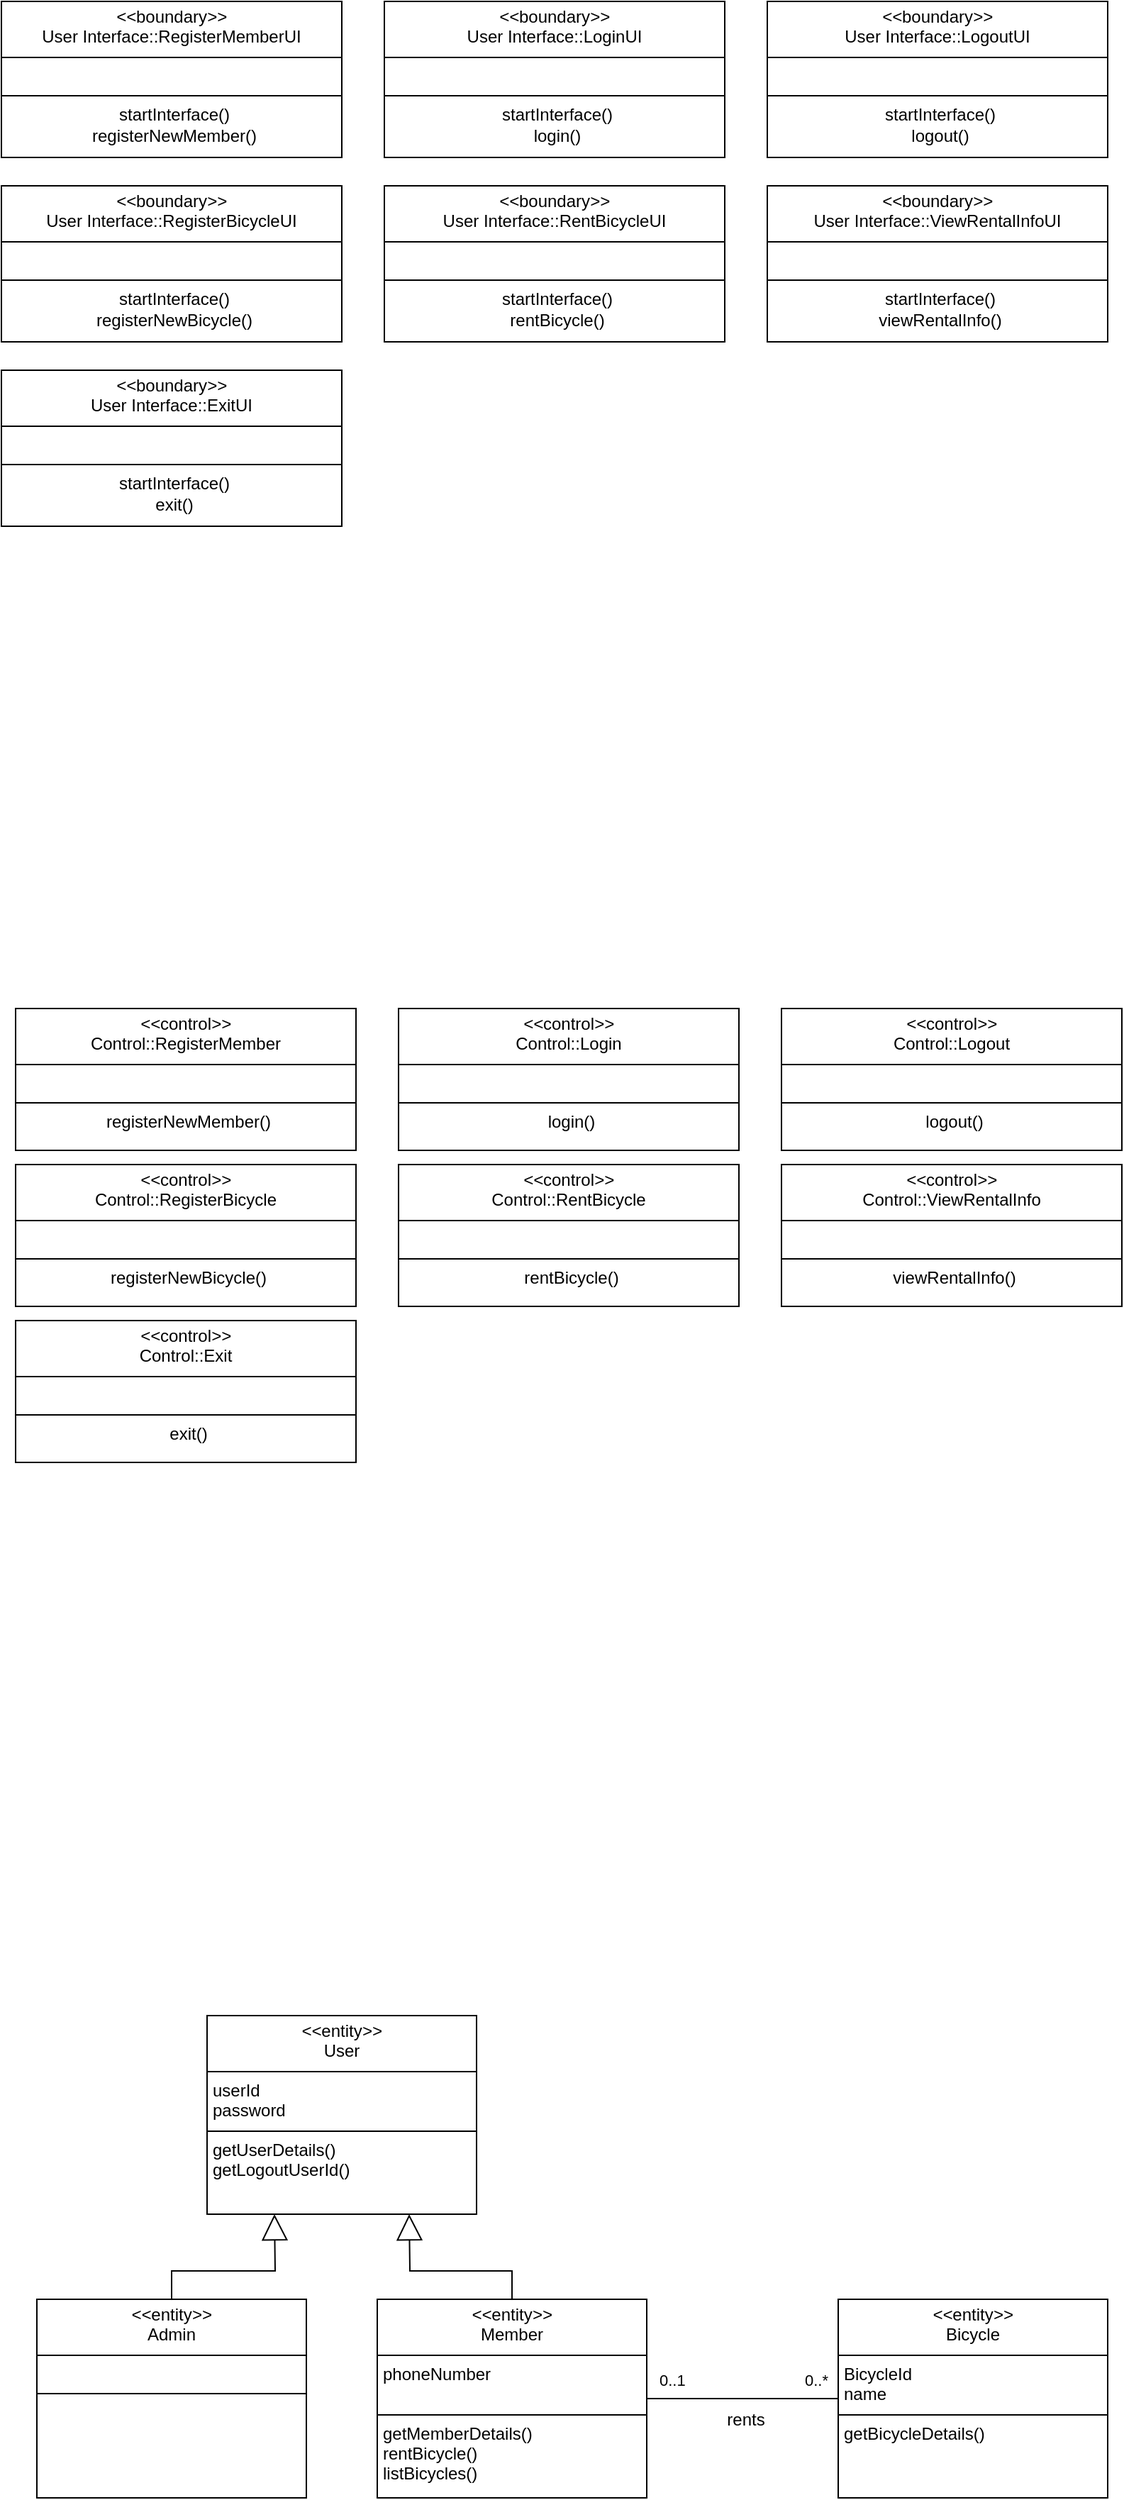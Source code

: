 <mxfile version="26.2.15">
  <diagram name="페이지-1" id="q27Sp5dViEYX4Ptli3lY">
    <mxGraphModel dx="885" dy="676" grid="1" gridSize="10" guides="1" tooltips="1" connect="1" arrows="1" fold="1" page="1" pageScale="1" pageWidth="1000" pageHeight="700" math="0" shadow="0">
      <root>
        <mxCell id="0" />
        <mxCell id="1" parent="0" />
        <mxCell id="6Ib-uSJZimp7045slIcF-28" value="&lt;p style=&quot;margin:0px;margin-top:4px;text-align:center;&quot;&gt;&lt;i&gt;&amp;lt;&amp;lt;&lt;/i&gt;boundary&lt;i&gt;&amp;gt;&amp;gt;&lt;/i&gt;&lt;br&gt;User Interface::&lt;span style=&quot;background-color: transparent; color: light-dark(rgb(0, 0, 0), rgb(255, 255, 255));&quot;&gt;RegisterMemberUI&lt;/span&gt;&lt;/p&gt;&lt;hr size=&quot;1&quot; style=&quot;border-style:solid;&quot;&gt;&lt;br class=&quot;Apple-interchange-newline&quot;&gt;&lt;hr style=&quot;border-style: solid;&quot; size=&quot;1&quot;&gt;&lt;p style=&quot;text-align: center; margin: 0px 0px 0px 4px;&quot;&gt;startInterface()&lt;span style=&quot;&quot;&gt;&lt;br&gt;registerNewMember()&lt;/span&gt;&lt;/p&gt;" style="verticalAlign=top;align=left;overflow=fill;html=1;whiteSpace=wrap;" parent="1" vertex="1">
          <mxGeometry x="10" y="10" width="240" height="110" as="geometry" />
        </mxCell>
        <mxCell id="6Ib-uSJZimp7045slIcF-29" value="&lt;p style=&quot;margin:0px;margin-top:4px;text-align:center;&quot;&gt;&lt;i&gt;&amp;lt;&amp;lt;&lt;/i&gt;boundary&lt;i&gt;&amp;gt;&amp;gt;&lt;/i&gt;&lt;br&gt;User Interface::&lt;span style=&quot;background-color: transparent; color: light-dark(rgb(0, 0, 0), rgb(255, 255, 255));&quot;&gt;Login&lt;/span&gt;&lt;span style=&quot;background-color: transparent; color: light-dark(rgb(0, 0, 0), rgb(255, 255, 255));&quot;&gt;UI&lt;/span&gt;&lt;/p&gt;&lt;hr size=&quot;1&quot; style=&quot;border-style:solid;&quot;&gt;&lt;br class=&quot;Apple-interchange-newline&quot;&gt;&lt;hr style=&quot;border-style: solid;&quot; size=&quot;1&quot;&gt;&lt;p style=&quot;text-align: center; margin: 0px 0px 0px 4px;&quot;&gt;startInterface()&lt;br&gt;login&lt;span style=&quot;color: light-dark(rgb(0, 0, 0), rgb(255, 255, 255)); background-color: transparent;&quot;&gt;()&lt;/span&gt;&lt;/p&gt;" style="verticalAlign=top;align=left;overflow=fill;html=1;whiteSpace=wrap;" parent="1" vertex="1">
          <mxGeometry x="280" y="10" width="240" height="110" as="geometry" />
        </mxCell>
        <mxCell id="6Ib-uSJZimp7045slIcF-30" value="&lt;p style=&quot;margin:0px;margin-top:4px;text-align:center;&quot;&gt;&lt;i&gt;&amp;lt;&amp;lt;&lt;/i&gt;boundary&lt;i&gt;&amp;gt;&amp;gt;&lt;/i&gt;&lt;br&gt;User Interface::Logout&lt;span style=&quot;background-color: transparent; color: light-dark(rgb(0, 0, 0), rgb(255, 255, 255));&quot;&gt;UI&lt;/span&gt;&lt;/p&gt;&lt;hr size=&quot;1&quot; style=&quot;border-style:solid;&quot;&gt;&lt;br class=&quot;Apple-interchange-newline&quot;&gt;&lt;hr style=&quot;border-style: solid;&quot; size=&quot;1&quot;&gt;&lt;p style=&quot;text-align: center; margin: 0px 0px 0px 4px;&quot;&gt;startInterface()&lt;/p&gt;&lt;p style=&quot;text-align: center; margin: 0px 0px 0px 4px;&quot;&gt;logout()&lt;/p&gt;" style="verticalAlign=top;align=left;overflow=fill;html=1;whiteSpace=wrap;" parent="1" vertex="1">
          <mxGeometry x="550" y="10" width="240" height="110" as="geometry" />
        </mxCell>
        <mxCell id="6Ib-uSJZimp7045slIcF-31" value="&lt;p style=&quot;margin:0px;margin-top:4px;text-align:center;&quot;&gt;&lt;i&gt;&amp;lt;&amp;lt;&lt;/i&gt;control&lt;i&gt;&amp;gt;&amp;gt;&lt;/i&gt;&lt;br&gt;Control::&lt;span style=&quot;background-color: transparent; color: light-dark(rgb(0, 0, 0), rgb(255, 255, 255));&quot;&gt;RegisterMember&lt;/span&gt;&lt;/p&gt;&lt;hr size=&quot;1&quot; style=&quot;border-style:solid;&quot;&gt;&lt;p style=&quot;margin: 0px 0px 0px 4px;&quot;&gt;&lt;br&gt;&lt;/p&gt;&lt;hr style=&quot;border-style: solid;&quot; size=&quot;1&quot;&gt;&lt;p style=&quot;text-align: center; margin: 0px 0px 0px 4px;&quot;&gt;&lt;span style=&quot;background-color: transparent; color: light-dark(rgb(0, 0, 0), rgb(255, 255, 255));&quot;&gt;registerNewMember()&lt;/span&gt;&lt;/p&gt;" style="verticalAlign=top;align=left;overflow=fill;html=1;whiteSpace=wrap;" parent="1" vertex="1">
          <mxGeometry x="20" y="720" width="240" height="100" as="geometry" />
        </mxCell>
        <mxCell id="6Ib-uSJZimp7045slIcF-32" value="&lt;p style=&quot;margin:0px;margin-top:4px;text-align:center;&quot;&gt;&lt;i&gt;&amp;lt;&amp;lt;&lt;/i&gt;control&lt;i&gt;&amp;gt;&amp;gt;&lt;/i&gt;&lt;br&gt;Control::&lt;span style=&quot;background-color: transparent; color: light-dark(rgb(0, 0, 0), rgb(255, 255, 255));&quot;&gt;Login&lt;/span&gt;&lt;/p&gt;&lt;hr size=&quot;1&quot; style=&quot;border-style:solid;&quot;&gt;&lt;p style=&quot;margin: 0px 0px 0px 4px;&quot;&gt;&lt;br&gt;&lt;/p&gt;&lt;hr style=&quot;border-style: solid;&quot; size=&quot;1&quot;&gt;&lt;p style=&quot;text-align: center; margin: 0px 0px 0px 4px;&quot;&gt;login()&lt;/p&gt;" style="verticalAlign=top;align=left;overflow=fill;html=1;whiteSpace=wrap;" parent="1" vertex="1">
          <mxGeometry x="290" y="720" width="240" height="100" as="geometry" />
        </mxCell>
        <mxCell id="6Ib-uSJZimp7045slIcF-33" value="&lt;p style=&quot;margin:0px;margin-top:4px;text-align:center;&quot;&gt;&lt;i&gt;&amp;lt;&amp;lt;&lt;/i&gt;control&lt;i&gt;&amp;gt;&amp;gt;&lt;/i&gt;&lt;br&gt;Control::&lt;span style=&quot;background-color: transparent; color: light-dark(rgb(0, 0, 0), rgb(255, 255, 255));&quot;&gt;Logout&lt;/span&gt;&lt;/p&gt;&lt;hr size=&quot;1&quot; style=&quot;border-style:solid;&quot;&gt;&lt;p style=&quot;margin: 0px 0px 0px 4px;&quot;&gt;&lt;br&gt;&lt;/p&gt;&lt;hr style=&quot;border-style: solid;&quot; size=&quot;1&quot;&gt;&lt;p style=&quot;text-align: center; margin: 0px 0px 0px 4px;&quot;&gt;logout()&lt;/p&gt;" style="verticalAlign=top;align=left;overflow=fill;html=1;whiteSpace=wrap;" parent="1" vertex="1">
          <mxGeometry x="560" y="720" width="240" height="100" as="geometry" />
        </mxCell>
        <mxCell id="6Ib-uSJZimp7045slIcF-34" value="&lt;p style=&quot;margin:0px;margin-top:4px;text-align:center;&quot;&gt;&lt;i&gt;&amp;lt;&amp;lt;&lt;/i&gt;boundary&lt;i&gt;&amp;gt;&amp;gt;&lt;/i&gt;&lt;br&gt;User Interface::&lt;span style=&quot;background-color: transparent; text-align: left;&quot;&gt;RegisterBicycleUI&lt;/span&gt;&lt;/p&gt;&lt;hr size=&quot;1&quot; style=&quot;border-style:solid;&quot;&gt;&lt;p style=&quot;text-align: center; margin: 0px 0px 0px 4px;&quot;&gt;&lt;br class=&quot;Apple-interchange-newline&quot;&gt;&lt;/p&gt;&lt;hr style=&quot;border-style: solid;&quot; size=&quot;1&quot;&gt;&lt;p style=&quot;text-align: center; margin: 0px 0px 0px 4px;&quot;&gt;startInterface()&lt;/p&gt;&lt;p style=&quot;text-align: center; margin: 0px 0px 0px 4px;&quot;&gt;registerNewBicycle()&lt;/p&gt;" style="verticalAlign=top;align=left;overflow=fill;html=1;whiteSpace=wrap;" parent="1" vertex="1">
          <mxGeometry x="10" y="140" width="240" height="110" as="geometry" />
        </mxCell>
        <mxCell id="6Ib-uSJZimp7045slIcF-35" value="&lt;p style=&quot;margin:0px;margin-top:4px;text-align:center;&quot;&gt;&lt;i&gt;&amp;lt;&amp;lt;&lt;/i&gt;control&lt;i&gt;&amp;gt;&amp;gt;&lt;/i&gt;&lt;br&gt;Control::&lt;span style=&quot;background-color: transparent; text-align: left;&quot;&gt;RegisterBicycle&lt;/span&gt;&lt;/p&gt;&lt;hr size=&quot;1&quot; style=&quot;border-style:solid;&quot;&gt;&lt;br class=&quot;Apple-interchange-newline&quot;&gt;&lt;hr style=&quot;border-style: solid;&quot; size=&quot;1&quot;&gt;&lt;p style=&quot;text-align: center; margin: 0px 0px 0px 4px;&quot;&gt;registerNewBicycle()&lt;/p&gt;" style="verticalAlign=top;align=left;overflow=fill;html=1;whiteSpace=wrap;" parent="1" vertex="1">
          <mxGeometry x="20" y="830" width="240" height="100" as="geometry" />
        </mxCell>
        <mxCell id="6Ib-uSJZimp7045slIcF-36" value="&lt;p style=&quot;margin:0px;margin-top:4px;text-align:center;&quot;&gt;&lt;i&gt;&amp;lt;&amp;lt;&lt;/i&gt;boundary&lt;i&gt;&amp;gt;&amp;gt;&lt;/i&gt;&lt;br&gt;User Interface:&lt;span style=&quot;background-color: transparent; color: light-dark(rgb(0, 0, 0), rgb(255, 255, 255));&quot;&gt;:RentBicycleUI&lt;/span&gt;&lt;/p&gt;&lt;hr size=&quot;1&quot; style=&quot;border-style:solid;&quot;&gt;&lt;br class=&quot;Apple-interchange-newline&quot;&gt;&lt;hr style=&quot;border-style: solid;&quot; size=&quot;1&quot;&gt;&lt;p style=&quot;text-align: center; margin: 0px 0px 0px 4px;&quot;&gt;startInterface()&lt;/p&gt;&lt;p style=&quot;text-align: center; margin: 0px 0px 0px 4px;&quot;&gt;rentBicycle()&lt;/p&gt;" style="verticalAlign=top;align=left;overflow=fill;html=1;whiteSpace=wrap;" parent="1" vertex="1">
          <mxGeometry x="280" y="140" width="240" height="110" as="geometry" />
        </mxCell>
        <mxCell id="6Ib-uSJZimp7045slIcF-37" value="&lt;p style=&quot;margin:0px;margin-top:4px;text-align:center;&quot;&gt;&lt;i&gt;&amp;lt;&amp;lt;&lt;/i&gt;control&lt;i&gt;&amp;gt;&amp;gt;&lt;/i&gt;&lt;br&gt;Control::&lt;span style=&quot;background-color: transparent; color: light-dark(rgb(0, 0, 0), rgb(255, 255, 255));&quot;&gt;RentBicycle&lt;/span&gt;&lt;/p&gt;&lt;hr size=&quot;1&quot; style=&quot;border-style:solid;&quot;&gt;&lt;p style=&quot;text-align: center; margin: 0px 0px 0px 4px;&quot;&gt;&lt;br class=&quot;Apple-interchange-newline&quot;&gt;&lt;/p&gt;&lt;hr style=&quot;border-style: solid;&quot; size=&quot;1&quot;&gt;&lt;p style=&quot;text-align: center; margin: 0px 0px 0px 4px;&quot;&gt;rentBicycle()&lt;/p&gt;" style="verticalAlign=top;align=left;overflow=fill;html=1;whiteSpace=wrap;" parent="1" vertex="1">
          <mxGeometry x="290" y="830" width="240" height="100" as="geometry" />
        </mxCell>
        <mxCell id="6Ib-uSJZimp7045slIcF-38" value="&lt;p style=&quot;margin:0px;margin-top:4px;text-align:center;&quot;&gt;&lt;i&gt;&amp;lt;&amp;lt;&lt;/i&gt;boundary&lt;i&gt;&amp;gt;&amp;gt;&lt;/i&gt;&lt;br&gt;User Interface:&lt;span style=&quot;background-color: transparent; color: light-dark(rgb(0, 0, 0), rgb(255, 255, 255));&quot;&gt;:ViewRentalInfoUI&lt;/span&gt;&lt;/p&gt;&lt;hr size=&quot;1&quot; style=&quot;border-style:solid;&quot;&gt;&lt;p style=&quot;text-align: center; margin: 0px 0px 0px 4px;&quot;&gt;&lt;br class=&quot;Apple-interchange-newline&quot;&gt;&lt;/p&gt;&lt;hr style=&quot;border-style: solid;&quot; size=&quot;1&quot;&gt;&lt;p style=&quot;text-align: center; margin: 0px 0px 0px 4px;&quot;&gt;startInterface()&lt;/p&gt;&lt;p style=&quot;text-align: center; margin: 0px 0px 0px 4px;&quot;&gt;viewRentalInfo()&lt;/p&gt;" style="verticalAlign=top;align=left;overflow=fill;html=1;whiteSpace=wrap;" parent="1" vertex="1">
          <mxGeometry x="550" y="140" width="240" height="110" as="geometry" />
        </mxCell>
        <mxCell id="6Ib-uSJZimp7045slIcF-39" value="&lt;p style=&quot;margin:0px;margin-top:4px;text-align:center;&quot;&gt;&lt;i&gt;&amp;lt;&amp;lt;&lt;/i&gt;control&lt;i&gt;&amp;gt;&amp;gt;&lt;/i&gt;&lt;br&gt;Control::&lt;span style=&quot;background-color: transparent; color: light-dark(rgb(0, 0, 0), rgb(255, 255, 255));&quot;&gt;ViewRentalInfo&lt;/span&gt;&lt;/p&gt;&lt;hr size=&quot;1&quot; style=&quot;border-style:solid;&quot;&gt;&lt;p style=&quot;text-align: center; margin: 0px 0px 0px 4px;&quot;&gt;&lt;br class=&quot;Apple-interchange-newline&quot;&gt;&lt;/p&gt;&lt;hr style=&quot;border-style: solid;&quot; size=&quot;1&quot;&gt;&lt;p style=&quot;text-align: center; margin: 0px 0px 0px 4px;&quot;&gt;viewRentalInfo()&lt;/p&gt;" style="verticalAlign=top;align=left;overflow=fill;html=1;whiteSpace=wrap;" parent="1" vertex="1">
          <mxGeometry x="560" y="830" width="240" height="100" as="geometry" />
        </mxCell>
        <mxCell id="6Ib-uSJZimp7045slIcF-40" value="&lt;p style=&quot;margin:0px;margin-top:4px;text-align:center;&quot;&gt;&lt;i&gt;&amp;lt;&amp;lt;&lt;/i&gt;boundary&lt;i&gt;&amp;gt;&amp;gt;&lt;/i&gt;&lt;br&gt;User Interface:&lt;span style=&quot;background-color: transparent; color: light-dark(rgb(0, 0, 0), rgb(255, 255, 255));&quot;&gt;:ExitUI&lt;/span&gt;&lt;/p&gt;&lt;hr size=&quot;1&quot; style=&quot;border-style:solid;&quot;&gt;&lt;p style=&quot;text-align: center; margin: 0px 0px 0px 4px;&quot;&gt;&lt;br class=&quot;Apple-interchange-newline&quot;&gt;&lt;/p&gt;&lt;hr style=&quot;border-style: solid;&quot; size=&quot;1&quot;&gt;&lt;p style=&quot;text-align: center; margin: 0px 0px 0px 4px;&quot;&gt;startInterface()&lt;br&gt;exit()&lt;/p&gt;" style="verticalAlign=top;align=left;overflow=fill;html=1;whiteSpace=wrap;" parent="1" vertex="1">
          <mxGeometry x="10" y="270" width="240" height="110" as="geometry" />
        </mxCell>
        <mxCell id="6Ib-uSJZimp7045slIcF-41" value="&lt;p style=&quot;margin:0px;margin-top:4px;text-align:center;&quot;&gt;&lt;i&gt;&amp;lt;&amp;lt;&lt;/i&gt;control&lt;i&gt;&amp;gt;&amp;gt;&lt;/i&gt;&lt;br&gt;Control::&lt;span style=&quot;background-color: transparent; color: light-dark(rgb(0, 0, 0), rgb(255, 255, 255));&quot;&gt;Exit&lt;/span&gt;&lt;/p&gt;&lt;hr size=&quot;1&quot; style=&quot;border-style:solid;&quot;&gt;&lt;br class=&quot;Apple-interchange-newline&quot;&gt;&lt;hr style=&quot;border-style: solid;&quot; size=&quot;1&quot;&gt;&lt;p style=&quot;text-align: center; margin: 0px 0px 0px 4px;&quot;&gt;exit()&lt;/p&gt;" style="verticalAlign=top;align=left;overflow=fill;html=1;whiteSpace=wrap;" parent="1" vertex="1">
          <mxGeometry x="20" y="940" width="240" height="100" as="geometry" />
        </mxCell>
        <mxCell id="vQ9Is5EYkvde7ZBQPVPC-1" value="&lt;p style=&quot;margin:0px;margin-top:4px;text-align:center;&quot;&gt;&lt;i&gt;&amp;lt;&amp;lt;&lt;/i&gt;entity&lt;i&gt;&amp;gt;&amp;gt;&lt;/i&gt;&lt;br&gt;User&lt;/p&gt;&lt;hr size=&quot;1&quot; style=&quot;border-style:solid;&quot;&gt;&lt;p style=&quot;margin:0px;margin-left:4px;&quot;&gt;userId&lt;/p&gt;&lt;p style=&quot;margin:0px;margin-left:4px;&quot;&gt;password&lt;/p&gt;&lt;hr size=&quot;1&quot; style=&quot;border-style:solid;&quot;&gt;&lt;p style=&quot;margin:0px;margin-left:4px;&quot;&gt;&lt;span style=&quot;text-align: center;&quot;&gt;getUserDetails()&lt;/span&gt;&lt;/p&gt;&lt;p style=&quot;margin:0px;margin-left:4px;&quot;&gt;&lt;span style=&quot;text-align: center;&quot;&gt;getLogoutUserId()&lt;/span&gt;&lt;span style=&quot;text-align: center;&quot;&gt;&lt;/span&gt;&lt;/p&gt;" style="verticalAlign=top;align=left;overflow=fill;html=1;whiteSpace=wrap;" parent="1" vertex="1">
          <mxGeometry x="155" y="1430" width="190" height="140" as="geometry" />
        </mxCell>
        <mxCell id="r35HUMSPNrrCX2V7C3Vc-12" value="&lt;p style=&quot;margin:0px;margin-top:4px;text-align:center;&quot;&gt;&lt;i&gt;&amp;lt;&amp;lt;&lt;/i&gt;entity&lt;i&gt;&amp;gt;&amp;gt;&lt;/i&gt;&lt;br&gt;Admin&lt;/p&gt;&lt;hr size=&quot;1&quot; style=&quot;border-style:solid;&quot;&gt;&lt;p style=&quot;margin:0px;margin-left:4px;&quot;&gt;&lt;br&gt;&lt;/p&gt;&lt;hr size=&quot;1&quot; style=&quot;border-style:solid;&quot;&gt;&lt;p style=&quot;margin:0px;margin-left:4px;&quot;&gt;&lt;br&gt;&lt;/p&gt;" style="verticalAlign=top;align=left;overflow=fill;html=1;whiteSpace=wrap;" parent="1" vertex="1">
          <mxGeometry x="35" y="1630" width="190" height="140" as="geometry" />
        </mxCell>
        <mxCell id="r35HUMSPNrrCX2V7C3Vc-13" value="&lt;p style=&quot;margin:0px;margin-top:4px;text-align:center;&quot;&gt;&lt;i&gt;&amp;lt;&amp;lt;&lt;/i&gt;entity&lt;i&gt;&amp;gt;&amp;gt;&lt;/i&gt;&lt;br&gt;Member&lt;/p&gt;&lt;hr size=&quot;1&quot; style=&quot;border-style:solid;&quot;&gt;&lt;p style=&quot;margin:0px;margin-left:4px;&quot;&gt;phoneNumber&lt;/p&gt;&lt;p style=&quot;margin:0px;margin-left:4px;&quot;&gt;&lt;br&gt;&lt;/p&gt;&lt;hr size=&quot;1&quot; style=&quot;border-style:solid;&quot;&gt;&lt;p style=&quot;margin:0px;margin-left:4px;&quot;&gt;&lt;span style=&quot;text-align: center;&quot;&gt;getMemberDetails()&lt;/span&gt;&lt;/p&gt;&lt;p style=&quot;margin:0px;margin-left:4px;&quot;&gt;&lt;span style=&quot;text-align: center;&quot;&gt;rentBicycle()&lt;/span&gt;&lt;span style=&quot;text-align: center;&quot;&gt;&lt;/span&gt;&lt;/p&gt;&lt;p style=&quot;margin:0px;margin-left:4px;&quot;&gt;&lt;span style=&quot;text-align: center;&quot;&gt;listBicycles()&lt;/span&gt;&lt;span style=&quot;text-align: center;&quot;&gt;&lt;/span&gt;&lt;/p&gt;" style="verticalAlign=top;align=left;overflow=fill;html=1;whiteSpace=wrap;" parent="1" vertex="1">
          <mxGeometry x="275" y="1630" width="190" height="140" as="geometry" />
        </mxCell>
        <mxCell id="r35HUMSPNrrCX2V7C3Vc-15" value="" style="endArrow=block;endSize=16;endFill=0;html=1;rounded=0;entryX=0.25;entryY=1;entryDx=0;entryDy=0;exitX=0.5;exitY=0;exitDx=0;exitDy=0;" parent="1" source="r35HUMSPNrrCX2V7C3Vc-12" target="vQ9Is5EYkvde7ZBQPVPC-1" edge="1">
          <mxGeometry width="160" relative="1" as="geometry">
            <mxPoint x="135" y="1610" as="sourcePoint" />
            <mxPoint x="295" y="1610" as="targetPoint" />
            <Array as="points">
              <mxPoint x="130" y="1610" />
              <mxPoint x="203" y="1610" />
            </Array>
          </mxGeometry>
        </mxCell>
        <mxCell id="r35HUMSPNrrCX2V7C3Vc-16" value="" style="endArrow=block;endSize=16;endFill=0;html=1;rounded=0;entryX=0.75;entryY=1;entryDx=0;entryDy=0;exitX=0.5;exitY=0;exitDx=0;exitDy=0;" parent="1" source="r35HUMSPNrrCX2V7C3Vc-13" target="vQ9Is5EYkvde7ZBQPVPC-1" edge="1">
          <mxGeometry width="160" relative="1" as="geometry">
            <mxPoint x="202" y="1640" as="sourcePoint" />
            <mxPoint x="275" y="1580" as="targetPoint" />
            <Array as="points">
              <mxPoint x="370" y="1610" />
              <mxPoint x="298" y="1610" />
            </Array>
          </mxGeometry>
        </mxCell>
        <mxCell id="r35HUMSPNrrCX2V7C3Vc-26" value="&lt;p style=&quot;margin:0px;margin-top:4px;text-align:center;&quot;&gt;&lt;i&gt;&amp;lt;&amp;lt;&lt;/i&gt;entity&lt;i&gt;&amp;gt;&amp;gt;&lt;/i&gt;&lt;br&gt;Bicycle&lt;/p&gt;&lt;hr size=&quot;1&quot; style=&quot;border-style:solid;&quot;&gt;&lt;p style=&quot;margin:0px;margin-left:4px;&quot;&gt;&lt;span style=&quot;background-color: transparent; color: light-dark(rgb(0, 0, 0), rgb(255, 255, 255));&quot;&gt;BicycleId&lt;/span&gt;&lt;/p&gt;&lt;p style=&quot;margin:0px;margin-left:4px;&quot;&gt;&lt;span style=&quot;background-color: transparent; color: light-dark(rgb(0, 0, 0), rgb(255, 255, 255));&quot;&gt;name&lt;/span&gt;&lt;/p&gt;&lt;hr size=&quot;1&quot; style=&quot;border-style:solid;&quot;&gt;&lt;p style=&quot;margin:0px;margin-left:4px;&quot;&gt;&lt;span style=&quot;text-align: center;&quot;&gt;getBicycleDetails()&lt;/span&gt;&lt;/p&gt;" style="verticalAlign=top;align=left;overflow=fill;html=1;whiteSpace=wrap;" parent="1" vertex="1">
          <mxGeometry x="600" y="1630" width="190" height="140" as="geometry" />
        </mxCell>
        <mxCell id="QAwp7QOPi0S9Gq6Yqgtp-2" value="" style="endArrow=none;html=1;edgeStyle=orthogonalEdgeStyle;rounded=0;exitX=1;exitY=0.5;exitDx=0;exitDy=0;entryX=0;entryY=0.5;entryDx=0;entryDy=0;" parent="1" source="r35HUMSPNrrCX2V7C3Vc-13" target="r35HUMSPNrrCX2V7C3Vc-26" edge="1">
          <mxGeometry relative="1" as="geometry">
            <mxPoint x="615" y="1400" as="sourcePoint" />
            <mxPoint x="775" y="1400" as="targetPoint" />
          </mxGeometry>
        </mxCell>
        <mxCell id="QAwp7QOPi0S9Gq6Yqgtp-3" value="0..1" style="edgeLabel;resizable=0;html=1;align=left;verticalAlign=bottom;" parent="QAwp7QOPi0S9Gq6Yqgtp-2" connectable="0" vertex="1">
          <mxGeometry x="-1" relative="1" as="geometry">
            <mxPoint x="7" y="-5" as="offset" />
          </mxGeometry>
        </mxCell>
        <mxCell id="QAwp7QOPi0S9Gq6Yqgtp-4" value="0..*" style="edgeLabel;resizable=0;html=1;align=right;verticalAlign=bottom;" parent="QAwp7QOPi0S9Gq6Yqgtp-2" connectable="0" vertex="1">
          <mxGeometry x="1" relative="1" as="geometry">
            <mxPoint x="-7" y="-5" as="offset" />
          </mxGeometry>
        </mxCell>
        <mxCell id="QAwp7QOPi0S9Gq6Yqgtp-5" value="&lt;p class=&quot;p1&quot;&gt;rents&lt;/p&gt;" style="text;html=1;align=center;verticalAlign=middle;whiteSpace=wrap;rounded=0;" parent="1" vertex="1">
          <mxGeometry x="505" y="1700" width="60" height="30" as="geometry" />
        </mxCell>
      </root>
    </mxGraphModel>
  </diagram>
</mxfile>
